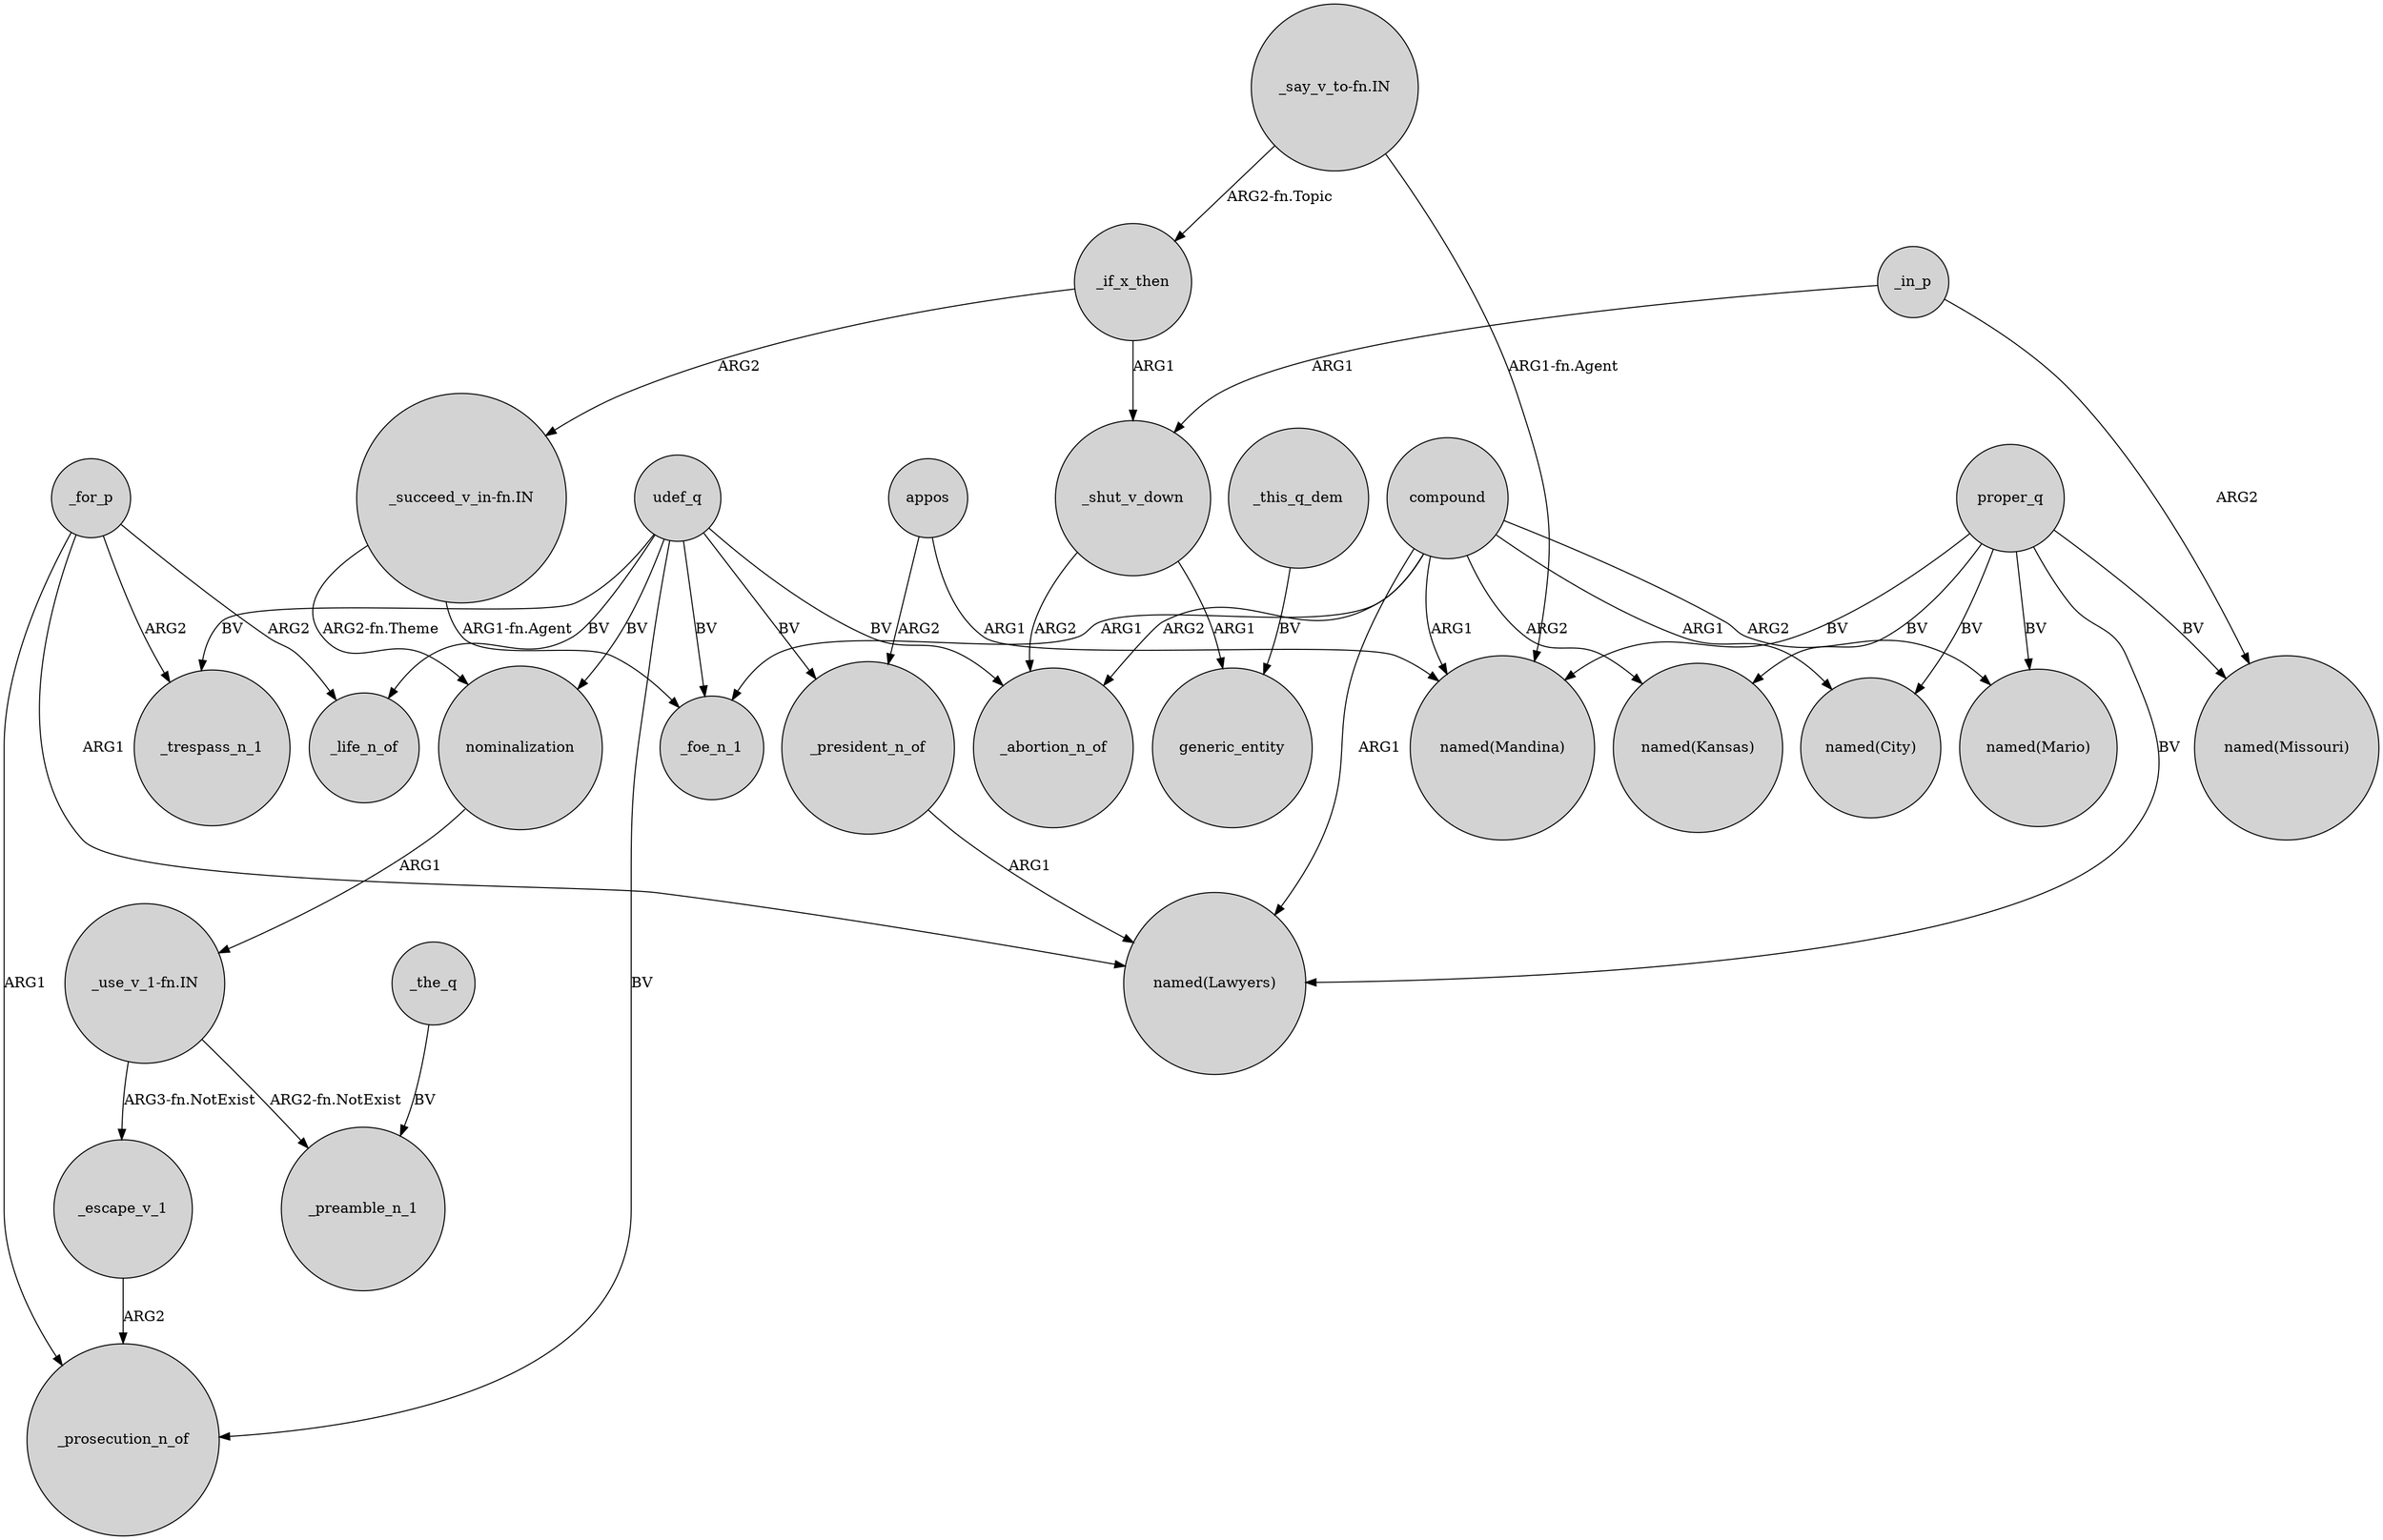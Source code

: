 digraph {
	node [shape=circle style=filled]
	_for_p -> _prosecution_n_of [label=ARG1]
	"_say_v_to-fn.IN" -> _if_x_then [label="ARG2-fn.Topic"]
	_in_p -> "named(Missouri)" [label=ARG2]
	proper_q -> "named(Mario)" [label=BV]
	"_say_v_to-fn.IN" -> "named(Mandina)" [label="ARG1-fn.Agent"]
	udef_q -> _life_n_of [label=BV]
	_the_q -> _preamble_n_1 [label=BV]
	_for_p -> "named(Lawyers)" [label=ARG1]
	_for_p -> _life_n_of [label=ARG2]
	udef_q -> _foe_n_1 [label=BV]
	"_succeed_v_in-fn.IN" -> _foe_n_1 [label="ARG1-fn.Agent"]
	nominalization -> "_use_v_1-fn.IN" [label=ARG1]
	compound -> _foe_n_1 [label=ARG1]
	compound -> "named(Mandina)" [label=ARG1]
	compound -> "named(Kansas)" [label=ARG2]
	compound -> "named(Lawyers)" [label=ARG1]
	_shut_v_down -> generic_entity [label=ARG1]
	proper_q -> "named(Missouri)" [label=BV]
	appos -> _president_n_of [label=ARG2]
	appos -> "named(Mandina)" [label=ARG1]
	compound -> "named(Mario)" [label=ARG2]
	_shut_v_down -> _abortion_n_of [label=ARG2]
	"_succeed_v_in-fn.IN" -> nominalization [label="ARG2-fn.Theme"]
	_this_q_dem -> generic_entity [label=BV]
	udef_q -> _president_n_of [label=BV]
	_president_n_of -> "named(Lawyers)" [label=ARG1]
	proper_q -> "named(City)" [label=BV]
	proper_q -> "named(Mandina)" [label=BV]
	_escape_v_1 -> _prosecution_n_of [label=ARG2]
	_in_p -> _shut_v_down [label=ARG1]
	udef_q -> nominalization [label=BV]
	_if_x_then -> _shut_v_down [label=ARG1]
	"_use_v_1-fn.IN" -> _escape_v_1 [label="ARG3-fn.NotExist"]
	_for_p -> _trespass_n_1 [label=ARG2]
	proper_q -> "named(Kansas)" [label=BV]
	udef_q -> _prosecution_n_of [label=BV]
	udef_q -> _abortion_n_of [label=BV]
	"_use_v_1-fn.IN" -> _preamble_n_1 [label="ARG2-fn.NotExist"]
	proper_q -> "named(Lawyers)" [label=BV]
	compound -> _abortion_n_of [label=ARG2]
	_if_x_then -> "_succeed_v_in-fn.IN" [label=ARG2]
	udef_q -> _trespass_n_1 [label=BV]
	compound -> "named(City)" [label=ARG1]
}
